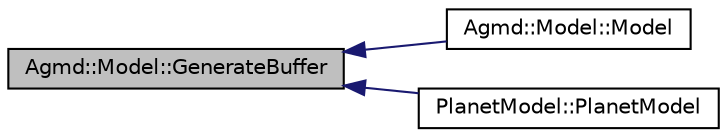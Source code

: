 digraph "Agmd::Model::GenerateBuffer"
{
  edge [fontname="Helvetica",fontsize="10",labelfontname="Helvetica",labelfontsize="10"];
  node [fontname="Helvetica",fontsize="10",shape=record];
  rankdir="LR";
  Node1 [label="Agmd::Model::GenerateBuffer",height=0.2,width=0.4,color="black", fillcolor="grey75", style="filled" fontcolor="black"];
  Node1 -> Node2 [dir="back",color="midnightblue",fontsize="10",style="solid",fontname="Helvetica"];
  Node2 [label="Agmd::Model::Model",height=0.2,width=0.4,color="black", fillcolor="white", style="filled",URL="$class_agmd_1_1_model.html#a3c7f49f7dfc4f67ccd7915cbadf78b36"];
  Node1 -> Node3 [dir="back",color="midnightblue",fontsize="10",style="solid",fontname="Helvetica"];
  Node3 [label="PlanetModel::PlanetModel",height=0.2,width=0.4,color="black", fillcolor="white", style="filled",URL="$class_planet_model.html#aaa2a2b0dbc90840709413d285f69d44e"];
}
